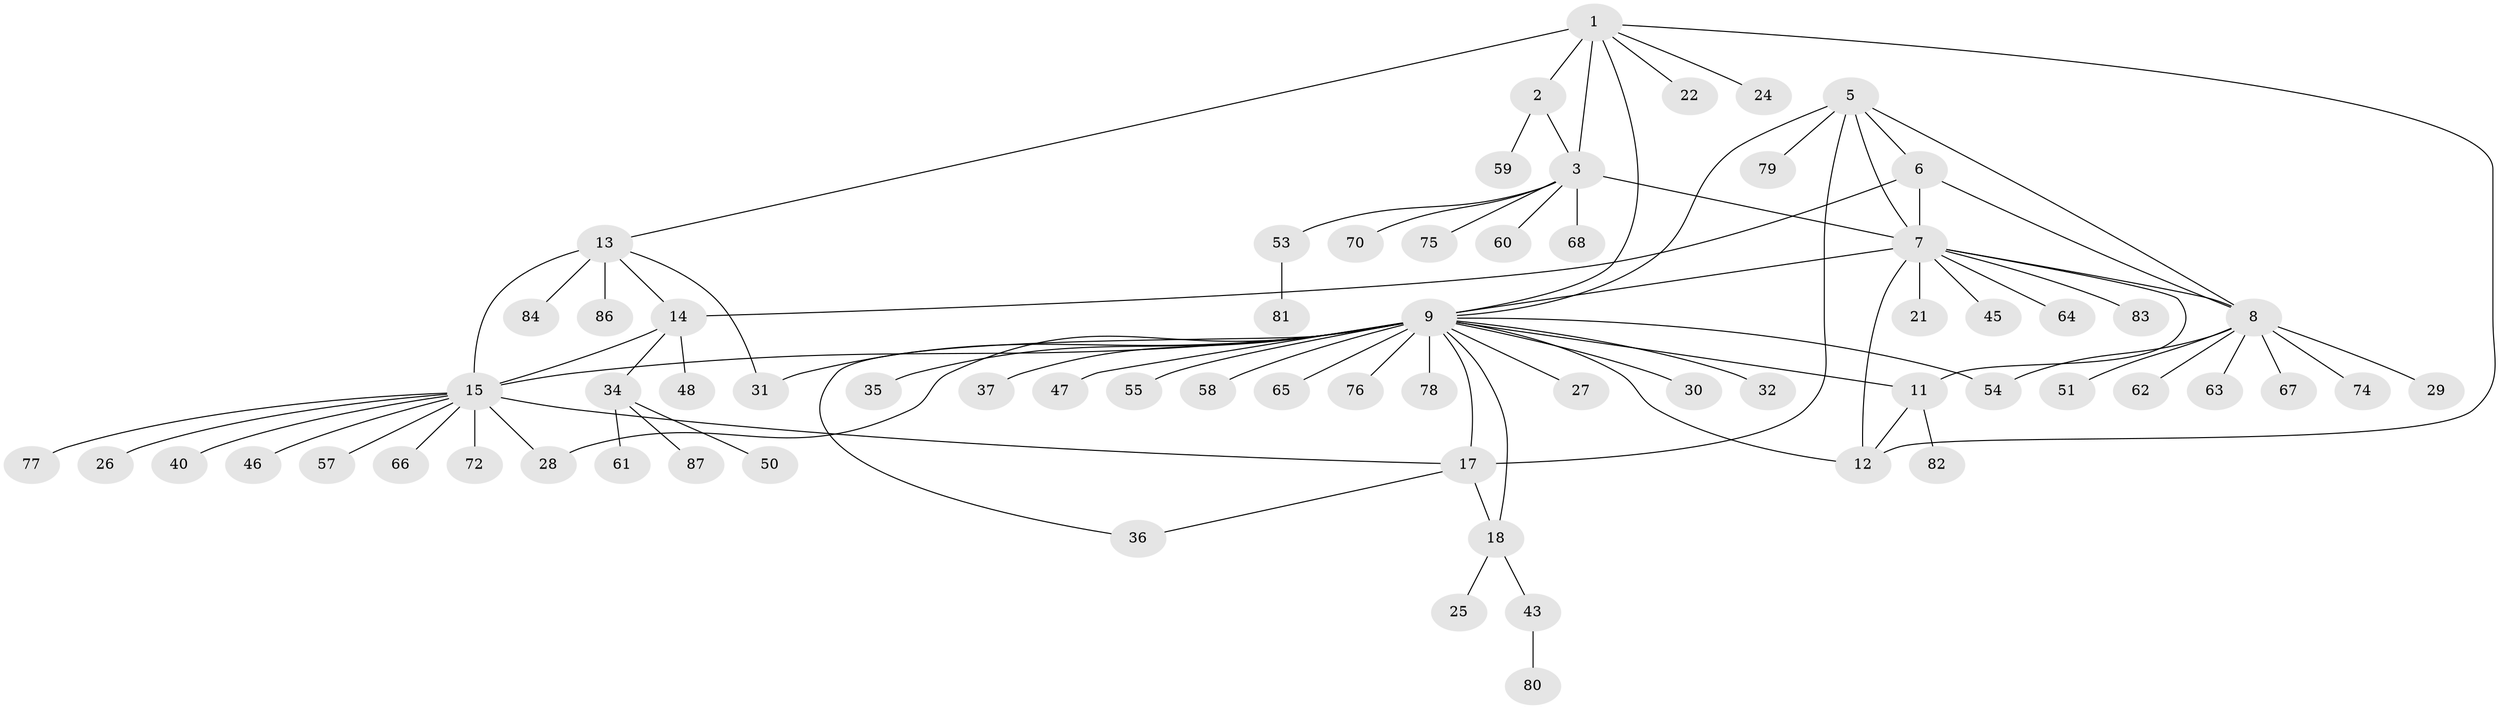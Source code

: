 // original degree distribution, {5: 0.05747126436781609, 10: 0.011494252873563218, 6: 0.05747126436781609, 8: 0.04597701149425287, 4: 0.05747126436781609, 12: 0.011494252873563218, 19: 0.011494252873563218, 1: 0.5862068965517241, 2: 0.14942528735632185, 3: 0.011494252873563218}
// Generated by graph-tools (version 1.1) at 2025/42/03/06/25 10:42:13]
// undirected, 68 vertices, 87 edges
graph export_dot {
graph [start="1"]
  node [color=gray90,style=filled];
  1 [super="+4"];
  2 [super="+56"];
  3 [super="+39"];
  5 [super="+44"];
  6 [super="+85"];
  7 [super="+10"];
  8 [super="+33"];
  9 [super="+19"];
  11 [super="+23"];
  12;
  13 [super="+52"];
  14;
  15 [super="+16"];
  17;
  18 [super="+20"];
  21;
  22 [super="+73"];
  24 [super="+41"];
  25;
  26;
  27;
  28;
  29 [super="+38"];
  30;
  31;
  32;
  34 [super="+49"];
  35 [super="+42"];
  36;
  37;
  40;
  43;
  45;
  46;
  47;
  48;
  50;
  51;
  53 [super="+71"];
  54;
  55;
  57;
  58;
  59;
  60;
  61;
  62;
  63 [super="+69"];
  64;
  65;
  66;
  67;
  68;
  70;
  72;
  74;
  75;
  76;
  77;
  78;
  79;
  80;
  81;
  82;
  83;
  84;
  86;
  87;
  1 -- 2 [weight=2];
  1 -- 3 [weight=2];
  1 -- 12;
  1 -- 22;
  1 -- 24;
  1 -- 13;
  1 -- 9;
  2 -- 3;
  2 -- 59;
  3 -- 7 [weight=2];
  3 -- 53;
  3 -- 60;
  3 -- 68;
  3 -- 70;
  3 -- 75;
  5 -- 6;
  5 -- 7;
  5 -- 8;
  5 -- 17;
  5 -- 79;
  5 -- 9;
  6 -- 7;
  6 -- 8;
  6 -- 14;
  7 -- 8;
  7 -- 64;
  7 -- 9;
  7 -- 11;
  7 -- 12;
  7 -- 45;
  7 -- 83;
  7 -- 21;
  8 -- 29;
  8 -- 51;
  8 -- 62;
  8 -- 74;
  8 -- 67;
  8 -- 54;
  8 -- 63;
  9 -- 11;
  9 -- 12;
  9 -- 36;
  9 -- 37;
  9 -- 78 [weight=2];
  9 -- 65;
  9 -- 76;
  9 -- 17;
  9 -- 18 [weight=2];
  9 -- 27;
  9 -- 28;
  9 -- 30;
  9 -- 31;
  9 -- 32;
  9 -- 35;
  9 -- 47;
  9 -- 54;
  9 -- 55;
  9 -- 58;
  9 -- 15;
  11 -- 12;
  11 -- 82;
  13 -- 14;
  13 -- 15 [weight=2];
  13 -- 31;
  13 -- 84;
  13 -- 86;
  14 -- 15 [weight=2];
  14 -- 34;
  14 -- 48;
  15 -- 72;
  15 -- 66;
  15 -- 40;
  15 -- 77;
  15 -- 46;
  15 -- 17;
  15 -- 57;
  15 -- 26;
  15 -- 28;
  17 -- 18 [weight=2];
  17 -- 36;
  18 -- 43;
  18 -- 25;
  34 -- 50;
  34 -- 61;
  34 -- 87;
  43 -- 80;
  53 -- 81;
}

